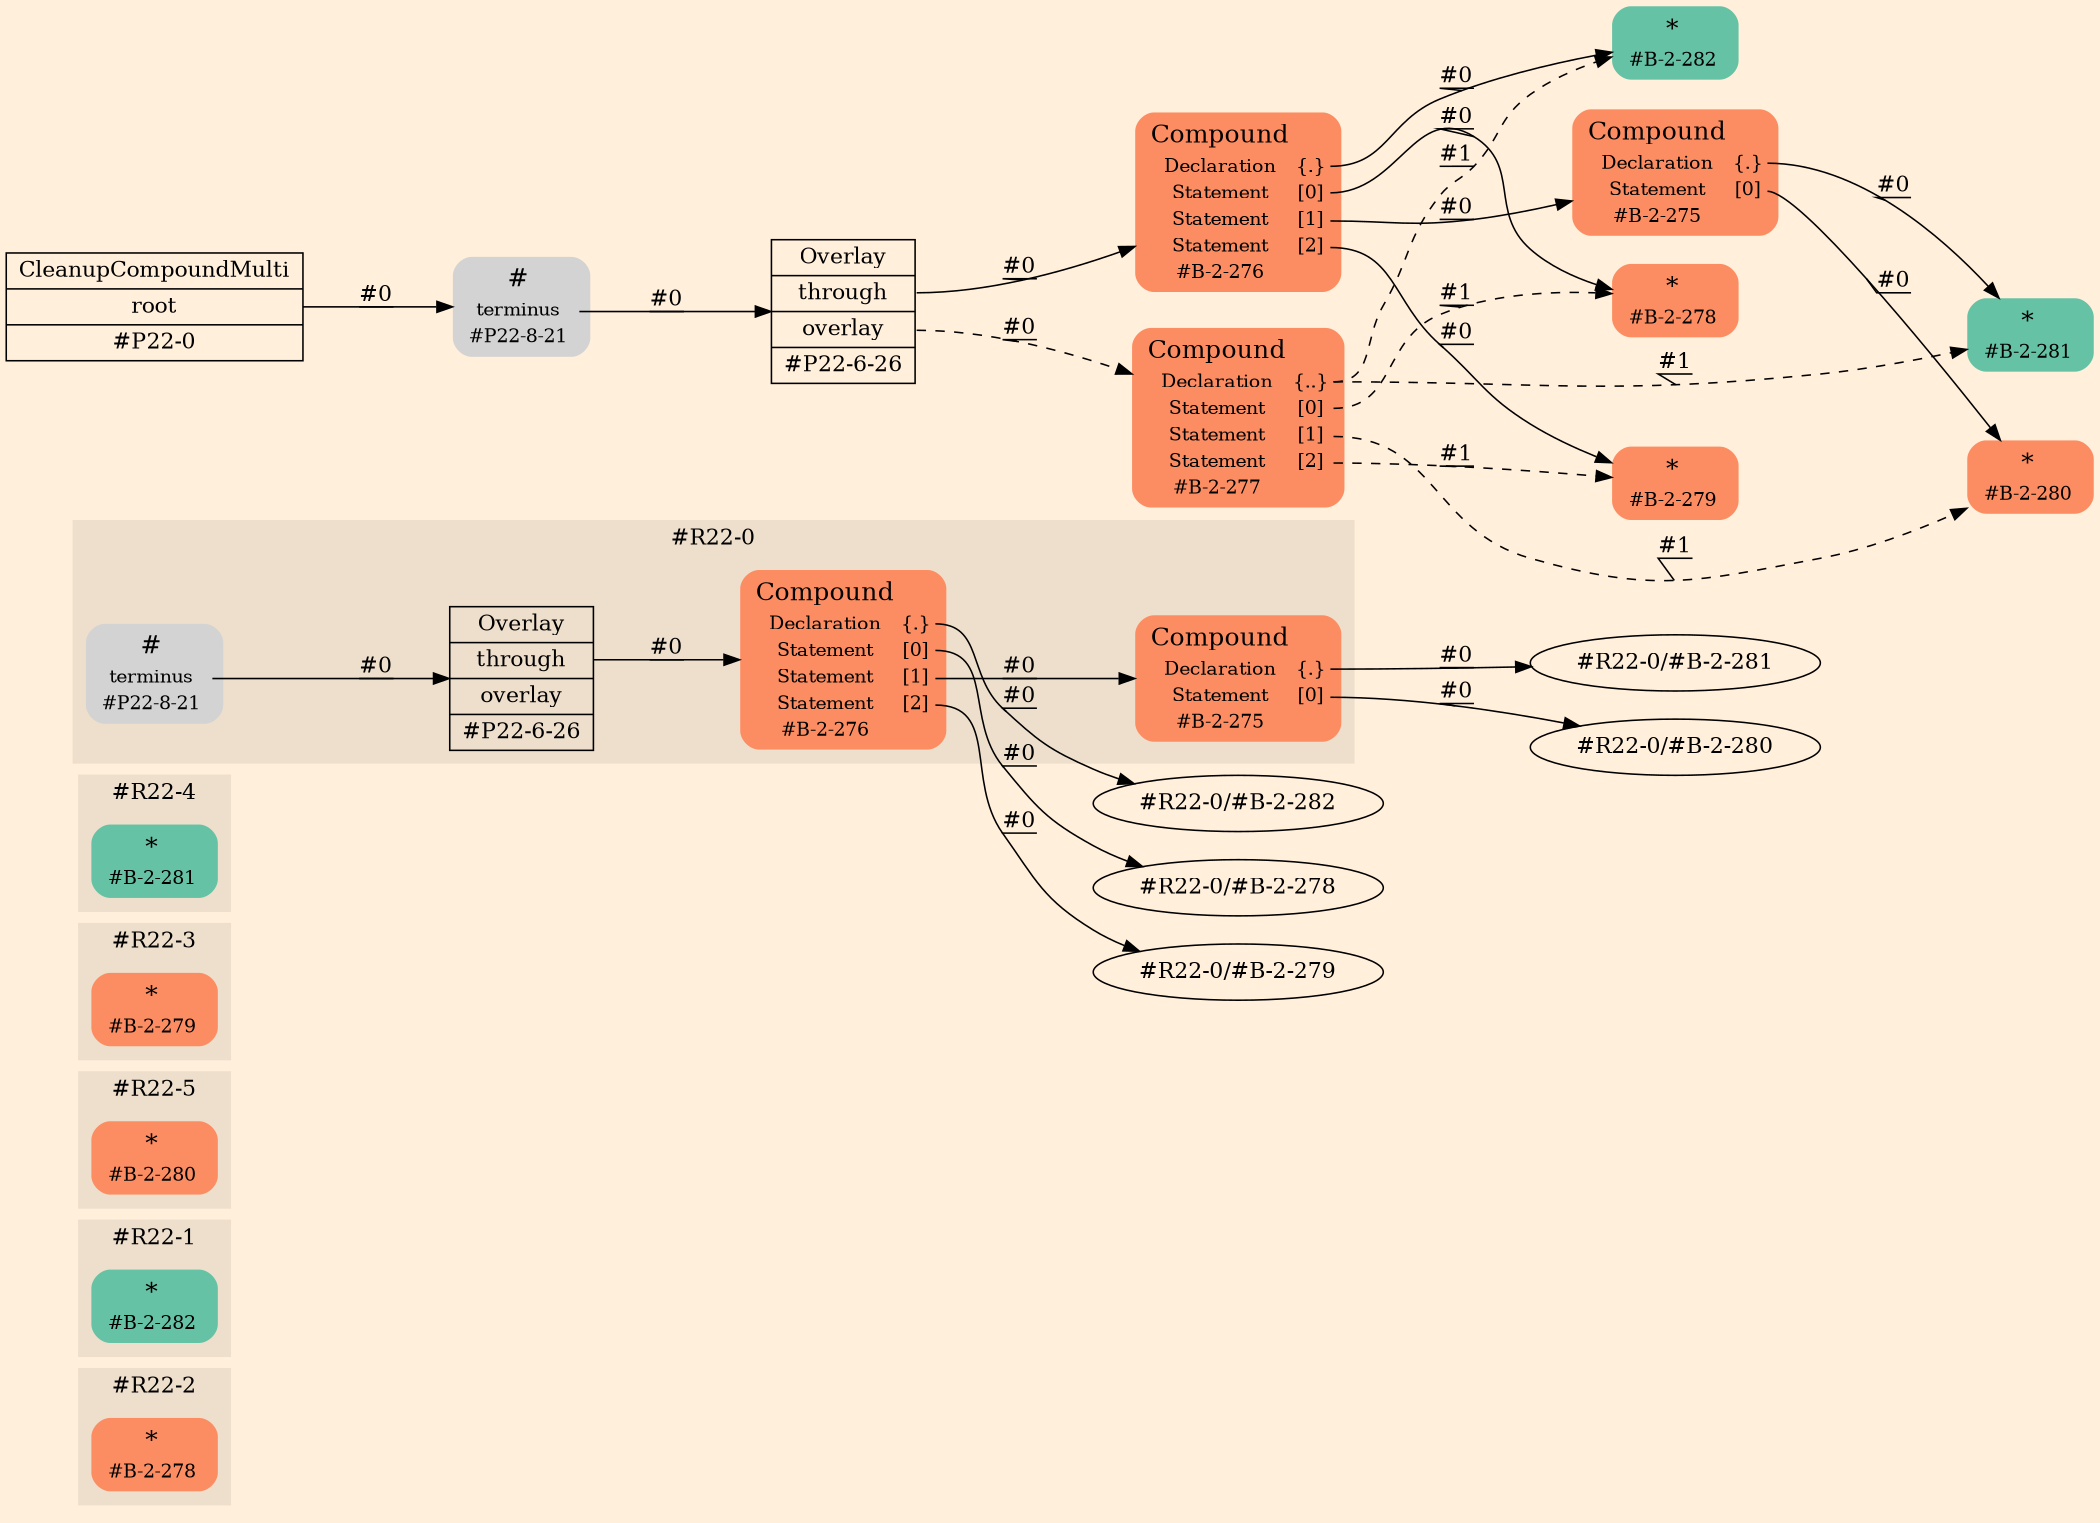 digraph Inferno {
graph [
rankdir = "LR"
ranksep = 1.0
size = "14,20"
bgcolor = antiquewhite1
color = black
fontcolor = black
];
node [
];
subgraph "cluster#R22-2" {
label = "#R22-2"
style = "filled"
color = antiquewhite2
"#R22-2/#B-2-278" [
shape = "plaintext"
fillcolor = "/set28/2"
label = <<TABLE BORDER="0" CELLBORDER="0" CELLSPACING="0">
 <TR>
  <TD><FONT POINT-SIZE="16.0">*</FONT></TD>
  <TD></TD>
 </TR>
 <TR>
  <TD>#B-2-278</TD>
  <TD PORT="port0"></TD>
 </TR>
</TABLE>>
style = "rounded,filled"
fontsize = "12"
];
}
subgraph "cluster#R22-1" {
label = "#R22-1"
style = "filled"
color = antiquewhite2
"#R22-1/#B-2-282" [
shape = "plaintext"
fillcolor = "/set28/1"
label = <<TABLE BORDER="0" CELLBORDER="0" CELLSPACING="0">
 <TR>
  <TD><FONT POINT-SIZE="16.0">*</FONT></TD>
  <TD></TD>
 </TR>
 <TR>
  <TD>#B-2-282</TD>
  <TD PORT="port0"></TD>
 </TR>
</TABLE>>
style = "rounded,filled"
fontsize = "12"
];
}
subgraph "cluster#R22-5" {
label = "#R22-5"
style = "filled"
color = antiquewhite2
"#R22-5/#B-2-280" [
shape = "plaintext"
fillcolor = "/set28/2"
label = <<TABLE BORDER="0" CELLBORDER="0" CELLSPACING="0">
 <TR>
  <TD><FONT POINT-SIZE="16.0">*</FONT></TD>
  <TD></TD>
 </TR>
 <TR>
  <TD>#B-2-280</TD>
  <TD PORT="port0"></TD>
 </TR>
</TABLE>>
style = "rounded,filled"
fontsize = "12"
];
}
subgraph "cluster#R22-3" {
label = "#R22-3"
style = "filled"
color = antiquewhite2
"#R22-3/#B-2-279" [
shape = "plaintext"
fillcolor = "/set28/2"
label = <<TABLE BORDER="0" CELLBORDER="0" CELLSPACING="0">
 <TR>
  <TD><FONT POINT-SIZE="16.0">*</FONT></TD>
  <TD></TD>
 </TR>
 <TR>
  <TD>#B-2-279</TD>
  <TD PORT="port0"></TD>
 </TR>
</TABLE>>
style = "rounded,filled"
fontsize = "12"
];
}
subgraph "cluster#R22-4" {
label = "#R22-4"
style = "filled"
color = antiquewhite2
"#R22-4/#B-2-281" [
shape = "plaintext"
fillcolor = "/set28/1"
label = <<TABLE BORDER="0" CELLBORDER="0" CELLSPACING="0">
 <TR>
  <TD><FONT POINT-SIZE="16.0">*</FONT></TD>
  <TD></TD>
 </TR>
 <TR>
  <TD>#B-2-281</TD>
  <TD PORT="port0"></TD>
 </TR>
</TABLE>>
style = "rounded,filled"
fontsize = "12"
];
}
subgraph "cluster#R22-0" {
label = "#R22-0"
style = "filled"
color = antiquewhite2
"#R22-0/#B-2-275" [
shape = "plaintext"
fillcolor = "/set28/2"
label = <<TABLE BORDER="0" CELLBORDER="0" CELLSPACING="0">
 <TR>
  <TD><FONT POINT-SIZE="16.0">Compound</FONT></TD>
  <TD></TD>
 </TR>
 <TR>
  <TD>Declaration</TD>
  <TD PORT="port0">{.}</TD>
 </TR>
 <TR>
  <TD>Statement</TD>
  <TD PORT="port1">[0]</TD>
 </TR>
 <TR>
  <TD>#B-2-275</TD>
  <TD PORT="port2"></TD>
 </TR>
</TABLE>>
style = "rounded,filled"
fontsize = "12"
];
"#R22-0/#P22-8-21" [
shape = "plaintext"
label = <<TABLE BORDER="0" CELLBORDER="0" CELLSPACING="0">
 <TR>
  <TD><FONT POINT-SIZE="16.0">#</FONT></TD>
  <TD></TD>
 </TR>
 <TR>
  <TD>terminus</TD>
  <TD PORT="port0"></TD>
 </TR>
 <TR>
  <TD>#P22-8-21</TD>
  <TD PORT="port1"></TD>
 </TR>
</TABLE>>
style = "rounded,filled"
fontsize = "12"
];
"#R22-0/#B-2-276" [
shape = "plaintext"
fillcolor = "/set28/2"
label = <<TABLE BORDER="0" CELLBORDER="0" CELLSPACING="0">
 <TR>
  <TD><FONT POINT-SIZE="16.0">Compound</FONT></TD>
  <TD></TD>
 </TR>
 <TR>
  <TD>Declaration</TD>
  <TD PORT="port0">{.}</TD>
 </TR>
 <TR>
  <TD>Statement</TD>
  <TD PORT="port1">[0]</TD>
 </TR>
 <TR>
  <TD>Statement</TD>
  <TD PORT="port2">[1]</TD>
 </TR>
 <TR>
  <TD>Statement</TD>
  <TD PORT="port3">[2]</TD>
 </TR>
 <TR>
  <TD>#B-2-276</TD>
  <TD PORT="port4"></TD>
 </TR>
</TABLE>>
style = "rounded,filled"
fontsize = "12"
];
"#R22-0/#P22-6-26" [
shape = "record"
fillcolor = antiquewhite2
label = "<fixed> Overlay | <port0> through | <port1> overlay | <port2> #P22-6-26"
style = "filled"
fontsize = "14"
color = black
fontcolor = black
];
}
"CR#P22-0" [
shape = "record"
fillcolor = antiquewhite1
label = "<fixed> CleanupCompoundMulti | <port0> root | <port1> #P22-0"
style = "filled"
fontsize = "14"
color = black
fontcolor = black
];
"#P22-8-21" [
shape = "plaintext"
label = <<TABLE BORDER="0" CELLBORDER="0" CELLSPACING="0">
 <TR>
  <TD><FONT POINT-SIZE="16.0">#</FONT></TD>
  <TD></TD>
 </TR>
 <TR>
  <TD>terminus</TD>
  <TD PORT="port0"></TD>
 </TR>
 <TR>
  <TD>#P22-8-21</TD>
  <TD PORT="port1"></TD>
 </TR>
</TABLE>>
style = "rounded,filled"
fontsize = "12"
];
"#P22-6-26" [
shape = "record"
fillcolor = antiquewhite1
label = "<fixed> Overlay | <port0> through | <port1> overlay | <port2> #P22-6-26"
style = "filled"
fontsize = "14"
color = black
fontcolor = black
];
"#B-2-276" [
shape = "plaintext"
fillcolor = "/set28/2"
label = <<TABLE BORDER="0" CELLBORDER="0" CELLSPACING="0">
 <TR>
  <TD><FONT POINT-SIZE="16.0">Compound</FONT></TD>
  <TD></TD>
 </TR>
 <TR>
  <TD>Declaration</TD>
  <TD PORT="port0">{.}</TD>
 </TR>
 <TR>
  <TD>Statement</TD>
  <TD PORT="port1">[0]</TD>
 </TR>
 <TR>
  <TD>Statement</TD>
  <TD PORT="port2">[1]</TD>
 </TR>
 <TR>
  <TD>Statement</TD>
  <TD PORT="port3">[2]</TD>
 </TR>
 <TR>
  <TD>#B-2-276</TD>
  <TD PORT="port4"></TD>
 </TR>
</TABLE>>
style = "rounded,filled"
fontsize = "12"
];
"#B-2-282" [
shape = "plaintext"
fillcolor = "/set28/1"
label = <<TABLE BORDER="0" CELLBORDER="0" CELLSPACING="0">
 <TR>
  <TD><FONT POINT-SIZE="16.0">*</FONT></TD>
  <TD></TD>
 </TR>
 <TR>
  <TD>#B-2-282</TD>
  <TD PORT="port0"></TD>
 </TR>
</TABLE>>
style = "rounded,filled"
fontsize = "12"
];
"#B-2-278" [
shape = "plaintext"
fillcolor = "/set28/2"
label = <<TABLE BORDER="0" CELLBORDER="0" CELLSPACING="0">
 <TR>
  <TD><FONT POINT-SIZE="16.0">*</FONT></TD>
  <TD></TD>
 </TR>
 <TR>
  <TD>#B-2-278</TD>
  <TD PORT="port0"></TD>
 </TR>
</TABLE>>
style = "rounded,filled"
fontsize = "12"
];
"#B-2-275" [
shape = "plaintext"
fillcolor = "/set28/2"
label = <<TABLE BORDER="0" CELLBORDER="0" CELLSPACING="0">
 <TR>
  <TD><FONT POINT-SIZE="16.0">Compound</FONT></TD>
  <TD></TD>
 </TR>
 <TR>
  <TD>Declaration</TD>
  <TD PORT="port0">{.}</TD>
 </TR>
 <TR>
  <TD>Statement</TD>
  <TD PORT="port1">[0]</TD>
 </TR>
 <TR>
  <TD>#B-2-275</TD>
  <TD PORT="port2"></TD>
 </TR>
</TABLE>>
style = "rounded,filled"
fontsize = "12"
];
"#B-2-281" [
shape = "plaintext"
fillcolor = "/set28/1"
label = <<TABLE BORDER="0" CELLBORDER="0" CELLSPACING="0">
 <TR>
  <TD><FONT POINT-SIZE="16.0">*</FONT></TD>
  <TD></TD>
 </TR>
 <TR>
  <TD>#B-2-281</TD>
  <TD PORT="port0"></TD>
 </TR>
</TABLE>>
style = "rounded,filled"
fontsize = "12"
];
"#B-2-280" [
shape = "plaintext"
fillcolor = "/set28/2"
label = <<TABLE BORDER="0" CELLBORDER="0" CELLSPACING="0">
 <TR>
  <TD><FONT POINT-SIZE="16.0">*</FONT></TD>
  <TD></TD>
 </TR>
 <TR>
  <TD>#B-2-280</TD>
  <TD PORT="port0"></TD>
 </TR>
</TABLE>>
style = "rounded,filled"
fontsize = "12"
];
"#B-2-279" [
shape = "plaintext"
fillcolor = "/set28/2"
label = <<TABLE BORDER="0" CELLBORDER="0" CELLSPACING="0">
 <TR>
  <TD><FONT POINT-SIZE="16.0">*</FONT></TD>
  <TD></TD>
 </TR>
 <TR>
  <TD>#B-2-279</TD>
  <TD PORT="port0"></TD>
 </TR>
</TABLE>>
style = "rounded,filled"
fontsize = "12"
];
"#B-2-277" [
shape = "plaintext"
fillcolor = "/set28/2"
label = <<TABLE BORDER="0" CELLBORDER="0" CELLSPACING="0">
 <TR>
  <TD><FONT POINT-SIZE="16.0">Compound</FONT></TD>
  <TD></TD>
 </TR>
 <TR>
  <TD>Declaration</TD>
  <TD PORT="port0">{..}</TD>
 </TR>
 <TR>
  <TD>Statement</TD>
  <TD PORT="port1">[0]</TD>
 </TR>
 <TR>
  <TD>Statement</TD>
  <TD PORT="port2">[1]</TD>
 </TR>
 <TR>
  <TD>Statement</TD>
  <TD PORT="port3">[2]</TD>
 </TR>
 <TR>
  <TD>#B-2-277</TD>
  <TD PORT="port4"></TD>
 </TR>
</TABLE>>
style = "rounded,filled"
fontsize = "12"
];
"CR#P22-0":port0 -> "#P22-8-21" [style="solid"
label = "#0"
decorate = true
color = black
fontcolor = black
];
"#P22-8-21":port0 -> "#P22-6-26" [style="solid"
label = "#0"
decorate = true
color = black
fontcolor = black
];
"#P22-6-26":port0 -> "#B-2-276" [style="solid"
label = "#0"
decorate = true
color = black
fontcolor = black
];
"#P22-6-26":port1 -> "#B-2-277" [style="dashed"
label = "#0"
decorate = true
color = black
fontcolor = black
];
"#B-2-276":port0 -> "#B-2-282" [style="solid"
label = "#0"
decorate = true
color = black
fontcolor = black
];
"#B-2-276":port1 -> "#B-2-278" [style="solid"
label = "#0"
decorate = true
color = black
fontcolor = black
];
"#B-2-276":port2 -> "#B-2-275" [style="solid"
label = "#0"
decorate = true
color = black
fontcolor = black
];
"#B-2-276":port3 -> "#B-2-279" [style="solid"
label = "#0"
decorate = true
color = black
fontcolor = black
];
"#B-2-275":port0 -> "#B-2-281" [style="solid"
label = "#0"
decorate = true
color = black
fontcolor = black
];
"#B-2-275":port1 -> "#B-2-280" [style="solid"
label = "#0"
decorate = true
color = black
fontcolor = black
];
"#B-2-277":port0 -> "#B-2-281" [style="dashed"
label = "#1"
decorate = true
color = black
fontcolor = black
];
"#B-2-277":port0 -> "#B-2-282" [style="dashed"
label = "#1"
decorate = true
color = black
fontcolor = black
];
"#B-2-277":port1 -> "#B-2-278" [style="dashed"
label = "#1"
decorate = true
color = black
fontcolor = black
];
"#B-2-277":port2 -> "#B-2-280" [style="dashed"
label = "#1"
decorate = true
color = black
fontcolor = black
];
"#B-2-277":port3 -> "#B-2-279" [style="dashed"
label = "#1"
decorate = true
color = black
fontcolor = black
];
"#R22-0/#B-2-275":port0 -> "#R22-0/#B-2-281" [style="solid"
label = "#0"
decorate = true
color = black
fontcolor = black
];
"#R22-0/#B-2-275":port1 -> "#R22-0/#B-2-280" [style="solid"
label = "#0"
decorate = true
color = black
fontcolor = black
];
"#R22-0/#P22-8-21":port0 -> "#R22-0/#P22-6-26" [style="solid"
label = "#0"
decorate = true
color = black
fontcolor = black
];
"#R22-0/#B-2-276":port0 -> "#R22-0/#B-2-282" [style="solid"
label = "#0"
decorate = true
color = black
fontcolor = black
];
"#R22-0/#B-2-276":port1 -> "#R22-0/#B-2-278" [style="solid"
label = "#0"
decorate = true
color = black
fontcolor = black
];
"#R22-0/#B-2-276":port2 -> "#R22-0/#B-2-275" [style="solid"
label = "#0"
decorate = true
color = black
fontcolor = black
];
"#R22-0/#B-2-276":port3 -> "#R22-0/#B-2-279" [style="solid"
label = "#0"
decorate = true
color = black
fontcolor = black
];
"#R22-0/#P22-6-26":port0 -> "#R22-0/#B-2-276" [style="solid"
label = "#0"
decorate = true
color = black
fontcolor = black
];
}
